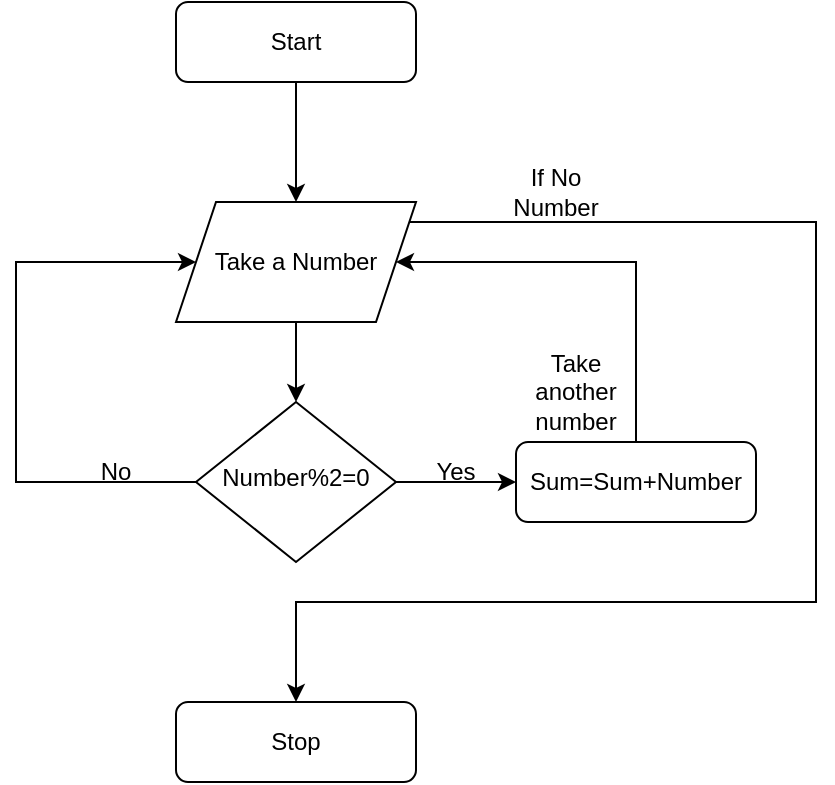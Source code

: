<mxfile version="20.8.16" type="device"><diagram id="C5RBs43oDa-KdzZeNtuy" name="Page-1"><mxGraphModel dx="1387" dy="796" grid="1" gridSize="10" guides="1" tooltips="1" connect="1" arrows="1" fold="1" page="1" pageScale="1" pageWidth="827" pageHeight="1169" math="0" shadow="0"><root><mxCell id="WIyWlLk6GJQsqaUBKTNV-0"/><mxCell id="WIyWlLk6GJQsqaUBKTNV-1" parent="WIyWlLk6GJQsqaUBKTNV-0"/><mxCell id="WIyWlLk6GJQsqaUBKTNV-3" value="Start" style="rounded=1;whiteSpace=wrap;html=1;fontSize=12;glass=0;strokeWidth=1;shadow=0;" parent="WIyWlLk6GJQsqaUBKTNV-1" vertex="1"><mxGeometry x="160" y="80" width="120" height="40" as="geometry"/></mxCell><mxCell id="WIyWlLk6GJQsqaUBKTNV-10" value="Number%2=0" style="rhombus;whiteSpace=wrap;html=1;shadow=0;fontFamily=Helvetica;fontSize=12;align=center;strokeWidth=1;spacing=6;spacingTop=-4;" parent="WIyWlLk6GJQsqaUBKTNV-1" vertex="1"><mxGeometry x="170" y="280" width="100" height="80" as="geometry"/></mxCell><mxCell id="WIyWlLk6GJQsqaUBKTNV-11" value="Stop" style="rounded=1;whiteSpace=wrap;html=1;fontSize=12;glass=0;strokeWidth=1;shadow=0;" parent="WIyWlLk6GJQsqaUBKTNV-1" vertex="1"><mxGeometry x="160" y="430" width="120" height="40" as="geometry"/></mxCell><mxCell id="WIyWlLk6GJQsqaUBKTNV-12" value="Sum=Sum+Number" style="rounded=1;whiteSpace=wrap;html=1;fontSize=12;glass=0;strokeWidth=1;shadow=0;" parent="WIyWlLk6GJQsqaUBKTNV-1" vertex="1"><mxGeometry x="330" y="300" width="120" height="40" as="geometry"/></mxCell><mxCell id="14WjHvcf2Cgm7HsWmkdy-0" value="Take a Number" style="shape=parallelogram;perimeter=parallelogramPerimeter;whiteSpace=wrap;html=1;fixedSize=1;" vertex="1" parent="WIyWlLk6GJQsqaUBKTNV-1"><mxGeometry x="160" y="180" width="120" height="60" as="geometry"/></mxCell><mxCell id="14WjHvcf2Cgm7HsWmkdy-2" value="" style="endArrow=classic;html=1;rounded=0;exitX=0.5;exitY=1;exitDx=0;exitDy=0;" edge="1" parent="WIyWlLk6GJQsqaUBKTNV-1" source="WIyWlLk6GJQsqaUBKTNV-3"><mxGeometry width="50" height="50" relative="1" as="geometry"><mxPoint x="390" y="430" as="sourcePoint"/><mxPoint x="220" y="180" as="targetPoint"/></mxGeometry></mxCell><mxCell id="14WjHvcf2Cgm7HsWmkdy-3" value="" style="endArrow=classic;html=1;rounded=0;exitX=0.5;exitY=1;exitDx=0;exitDy=0;" edge="1" parent="WIyWlLk6GJQsqaUBKTNV-1" source="14WjHvcf2Cgm7HsWmkdy-0"><mxGeometry width="50" height="50" relative="1" as="geometry"><mxPoint x="390" y="430" as="sourcePoint"/><mxPoint x="220" y="280" as="targetPoint"/></mxGeometry></mxCell><mxCell id="14WjHvcf2Cgm7HsWmkdy-5" value="" style="endArrow=classic;html=1;rounded=0;exitX=0.5;exitY=0;exitDx=0;exitDy=0;entryX=1;entryY=0.5;entryDx=0;entryDy=0;" edge="1" parent="WIyWlLk6GJQsqaUBKTNV-1" source="WIyWlLk6GJQsqaUBKTNV-12" target="14WjHvcf2Cgm7HsWmkdy-0"><mxGeometry width="50" height="50" relative="1" as="geometry"><mxPoint x="390" y="440" as="sourcePoint"/><mxPoint x="440" y="390" as="targetPoint"/><Array as="points"><mxPoint x="390" y="210"/></Array></mxGeometry></mxCell><object label="" id="14WjHvcf2Cgm7HsWmkdy-7"><mxCell style="endArrow=classic;html=1;rounded=0;exitX=1;exitY=0.5;exitDx=0;exitDy=0;entryX=0;entryY=0.5;entryDx=0;entryDy=0;" edge="1" parent="WIyWlLk6GJQsqaUBKTNV-1" source="WIyWlLk6GJQsqaUBKTNV-10" target="WIyWlLk6GJQsqaUBKTNV-12"><mxGeometry width="50" height="50" relative="1" as="geometry"><mxPoint x="390" y="440" as="sourcePoint"/><mxPoint x="440" y="390" as="targetPoint"/></mxGeometry></mxCell></object><mxCell id="14WjHvcf2Cgm7HsWmkdy-8" value="Yes" style="text;html=1;strokeColor=none;fillColor=none;align=center;verticalAlign=middle;whiteSpace=wrap;rounded=0;" vertex="1" parent="WIyWlLk6GJQsqaUBKTNV-1"><mxGeometry x="270" y="300" width="60" height="30" as="geometry"/></mxCell><mxCell id="14WjHvcf2Cgm7HsWmkdy-9" value="" style="endArrow=classic;html=1;rounded=0;exitX=0;exitY=0.5;exitDx=0;exitDy=0;entryX=0;entryY=0.5;entryDx=0;entryDy=0;" edge="1" parent="WIyWlLk6GJQsqaUBKTNV-1" source="WIyWlLk6GJQsqaUBKTNV-10" target="14WjHvcf2Cgm7HsWmkdy-0"><mxGeometry width="50" height="50" relative="1" as="geometry"><mxPoint x="390" y="440" as="sourcePoint"/><mxPoint x="174" y="198" as="targetPoint"/><Array as="points"><mxPoint x="80" y="320"/><mxPoint x="80" y="240"/><mxPoint x="80" y="210"/></Array></mxGeometry></mxCell><mxCell id="14WjHvcf2Cgm7HsWmkdy-10" value="No" style="text;html=1;strokeColor=none;fillColor=none;align=center;verticalAlign=middle;whiteSpace=wrap;rounded=0;" vertex="1" parent="WIyWlLk6GJQsqaUBKTNV-1"><mxGeometry x="100" y="300" width="60" height="30" as="geometry"/></mxCell><mxCell id="14WjHvcf2Cgm7HsWmkdy-11" value="" style="endArrow=classic;html=1;rounded=0;exitX=0.975;exitY=0.167;exitDx=0;exitDy=0;exitPerimeter=0;entryX=0.5;entryY=0;entryDx=0;entryDy=0;" edge="1" parent="WIyWlLk6GJQsqaUBKTNV-1" source="14WjHvcf2Cgm7HsWmkdy-0" target="WIyWlLk6GJQsqaUBKTNV-11"><mxGeometry width="50" height="50" relative="1" as="geometry"><mxPoint x="390" y="440" as="sourcePoint"/><mxPoint x="480" y="450" as="targetPoint"/><Array as="points"><mxPoint x="480" y="190"/><mxPoint x="480" y="380"/><mxPoint x="220" y="380"/></Array></mxGeometry></mxCell><mxCell id="14WjHvcf2Cgm7HsWmkdy-12" value="If No Number" style="text;html=1;strokeColor=none;fillColor=none;align=center;verticalAlign=middle;whiteSpace=wrap;rounded=0;" vertex="1" parent="WIyWlLk6GJQsqaUBKTNV-1"><mxGeometry x="320" y="160" width="60" height="30" as="geometry"/></mxCell><mxCell id="14WjHvcf2Cgm7HsWmkdy-13" value="Take another number" style="text;html=1;strokeColor=none;fillColor=none;align=center;verticalAlign=middle;whiteSpace=wrap;rounded=0;" vertex="1" parent="WIyWlLk6GJQsqaUBKTNV-1"><mxGeometry x="330" y="260" width="60" height="30" as="geometry"/></mxCell></root></mxGraphModel></diagram></mxfile>